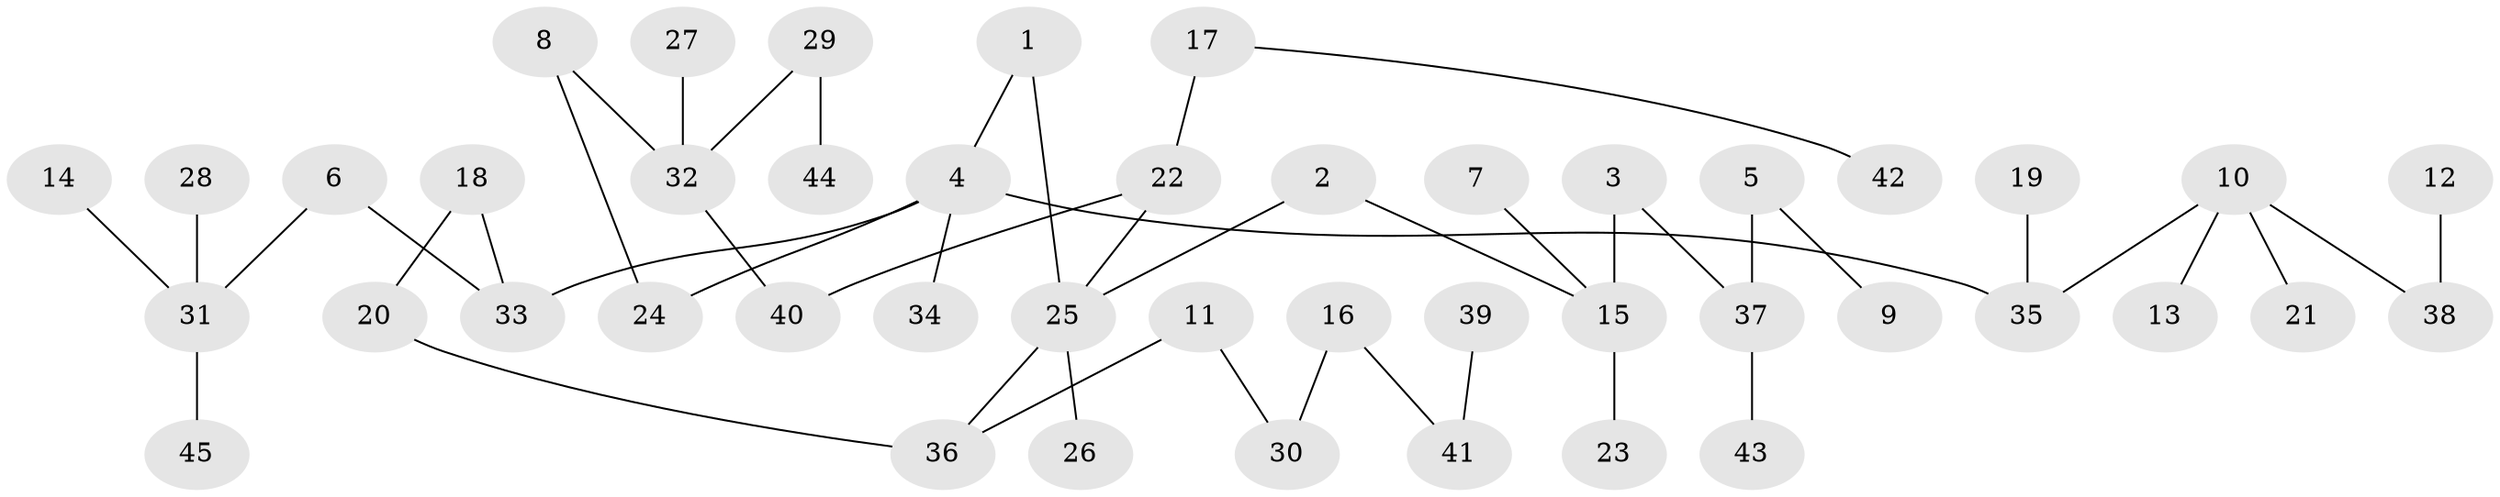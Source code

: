 // original degree distribution, {2: 0.3146067415730337, 6: 0.02247191011235955, 5: 0.07865168539325842, 3: 0.0898876404494382, 4: 0.033707865168539325, 1: 0.4606741573033708}
// Generated by graph-tools (version 1.1) at 2025/36/03/04/25 23:36:05]
// undirected, 45 vertices, 46 edges
graph export_dot {
  node [color=gray90,style=filled];
  1;
  2;
  3;
  4;
  5;
  6;
  7;
  8;
  9;
  10;
  11;
  12;
  13;
  14;
  15;
  16;
  17;
  18;
  19;
  20;
  21;
  22;
  23;
  24;
  25;
  26;
  27;
  28;
  29;
  30;
  31;
  32;
  33;
  34;
  35;
  36;
  37;
  38;
  39;
  40;
  41;
  42;
  43;
  44;
  45;
  1 -- 4 [weight=1.0];
  1 -- 25 [weight=1.0];
  2 -- 15 [weight=1.0];
  2 -- 25 [weight=1.0];
  3 -- 15 [weight=1.0];
  3 -- 37 [weight=1.0];
  4 -- 24 [weight=1.0];
  4 -- 33 [weight=1.0];
  4 -- 34 [weight=1.0];
  4 -- 35 [weight=1.0];
  5 -- 9 [weight=1.0];
  5 -- 37 [weight=1.0];
  6 -- 31 [weight=1.0];
  6 -- 33 [weight=1.0];
  7 -- 15 [weight=1.0];
  8 -- 24 [weight=1.0];
  8 -- 32 [weight=1.0];
  10 -- 13 [weight=1.0];
  10 -- 21 [weight=1.0];
  10 -- 35 [weight=1.0];
  10 -- 38 [weight=1.0];
  11 -- 30 [weight=1.0];
  11 -- 36 [weight=1.0];
  12 -- 38 [weight=1.0];
  14 -- 31 [weight=1.0];
  15 -- 23 [weight=1.0];
  16 -- 30 [weight=1.0];
  16 -- 41 [weight=1.0];
  17 -- 22 [weight=1.0];
  17 -- 42 [weight=1.0];
  18 -- 20 [weight=1.0];
  18 -- 33 [weight=1.0];
  19 -- 35 [weight=1.0];
  20 -- 36 [weight=1.0];
  22 -- 25 [weight=1.0];
  22 -- 40 [weight=1.0];
  25 -- 26 [weight=1.0];
  25 -- 36 [weight=1.0];
  27 -- 32 [weight=1.0];
  28 -- 31 [weight=1.0];
  29 -- 32 [weight=1.0];
  29 -- 44 [weight=1.0];
  31 -- 45 [weight=1.0];
  32 -- 40 [weight=1.0];
  37 -- 43 [weight=1.0];
  39 -- 41 [weight=1.0];
}
